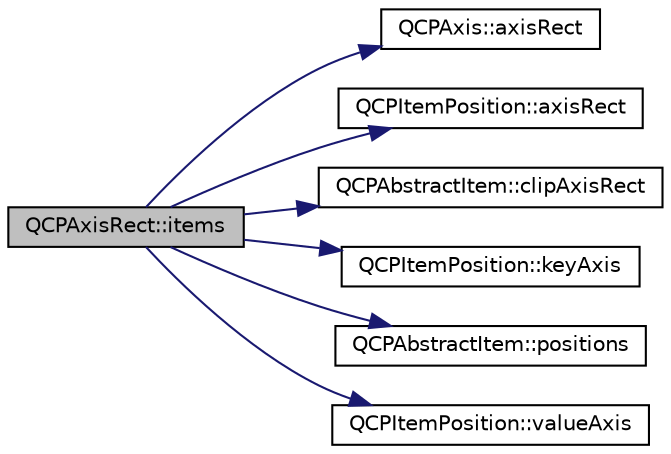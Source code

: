 digraph "QCPAxisRect::items"
{
 // LATEX_PDF_SIZE
  edge [fontname="Helvetica",fontsize="10",labelfontname="Helvetica",labelfontsize="10"];
  node [fontname="Helvetica",fontsize="10",shape=record];
  rankdir="LR";
  Node1 [label="QCPAxisRect::items",height=0.2,width=0.4,color="black", fillcolor="grey75", style="filled", fontcolor="black",tooltip=" "];
  Node1 -> Node2 [color="midnightblue",fontsize="10",style="solid",fontname="Helvetica"];
  Node2 [label="QCPAxis::axisRect",height=0.2,width=0.4,color="black", fillcolor="white", style="filled",URL="$classQCPAxis.html#afc94bcfdf8adfe8e01013f13bdf159a2",tooltip=" "];
  Node1 -> Node3 [color="midnightblue",fontsize="10",style="solid",fontname="Helvetica"];
  Node3 [label="QCPItemPosition::axisRect",height=0.2,width=0.4,color="black", fillcolor="white", style="filled",URL="$classQCPItemPosition.html#ae4081cfe7575f922f403c6e3a2ce7891",tooltip=" "];
  Node1 -> Node4 [color="midnightblue",fontsize="10",style="solid",fontname="Helvetica"];
  Node4 [label="QCPAbstractItem::clipAxisRect",height=0.2,width=0.4,color="black", fillcolor="white", style="filled",URL="$classQCPAbstractItem.html#ae162314efd3fe1a6d4df11da1d275d52",tooltip=" "];
  Node1 -> Node5 [color="midnightblue",fontsize="10",style="solid",fontname="Helvetica"];
  Node5 [label="QCPItemPosition::keyAxis",height=0.2,width=0.4,color="black", fillcolor="white", style="filled",URL="$classQCPItemPosition.html#a9ad34861fbfd8be8b8270c16f879169c",tooltip=" "];
  Node1 -> Node6 [color="midnightblue",fontsize="10",style="solid",fontname="Helvetica"];
  Node6 [label="QCPAbstractItem::positions",height=0.2,width=0.4,color="black", fillcolor="white", style="filled",URL="$classQCPAbstractItem.html#a709f655ac3f7f22d452714134662b454",tooltip=" "];
  Node1 -> Node7 [color="midnightblue",fontsize="10",style="solid",fontname="Helvetica"];
  Node7 [label="QCPItemPosition::valueAxis",height=0.2,width=0.4,color="black", fillcolor="white", style="filled",URL="$classQCPItemPosition.html#a356ac94e7e73d88deb7f2841c0d0c734",tooltip=" "];
}
